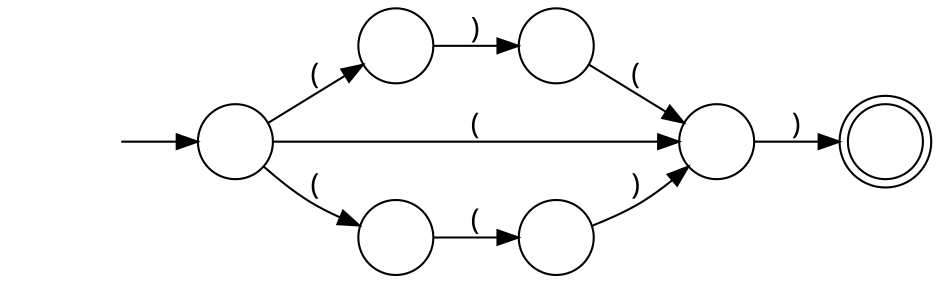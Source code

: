 digraph NFA {
    rankdir = LR;
    edge[ fontname="JetBrains Mono" ];
  node [shape=circle, label=""];
  b0 [shape=doublecircle, label=""];
  start [label="", shape=none];
  start -> b1;
  b4 -> b3 [label=")"];
  b6 -> b0 [label=")"];
  b3 -> b6 [label="("];
  b5 -> b6 [label=")"];
  b2 -> b5 [label="("];
  b1 -> b4 [label="("];
  b1 -> b6 [label="("];
  b1 -> b2 [label="("];
}